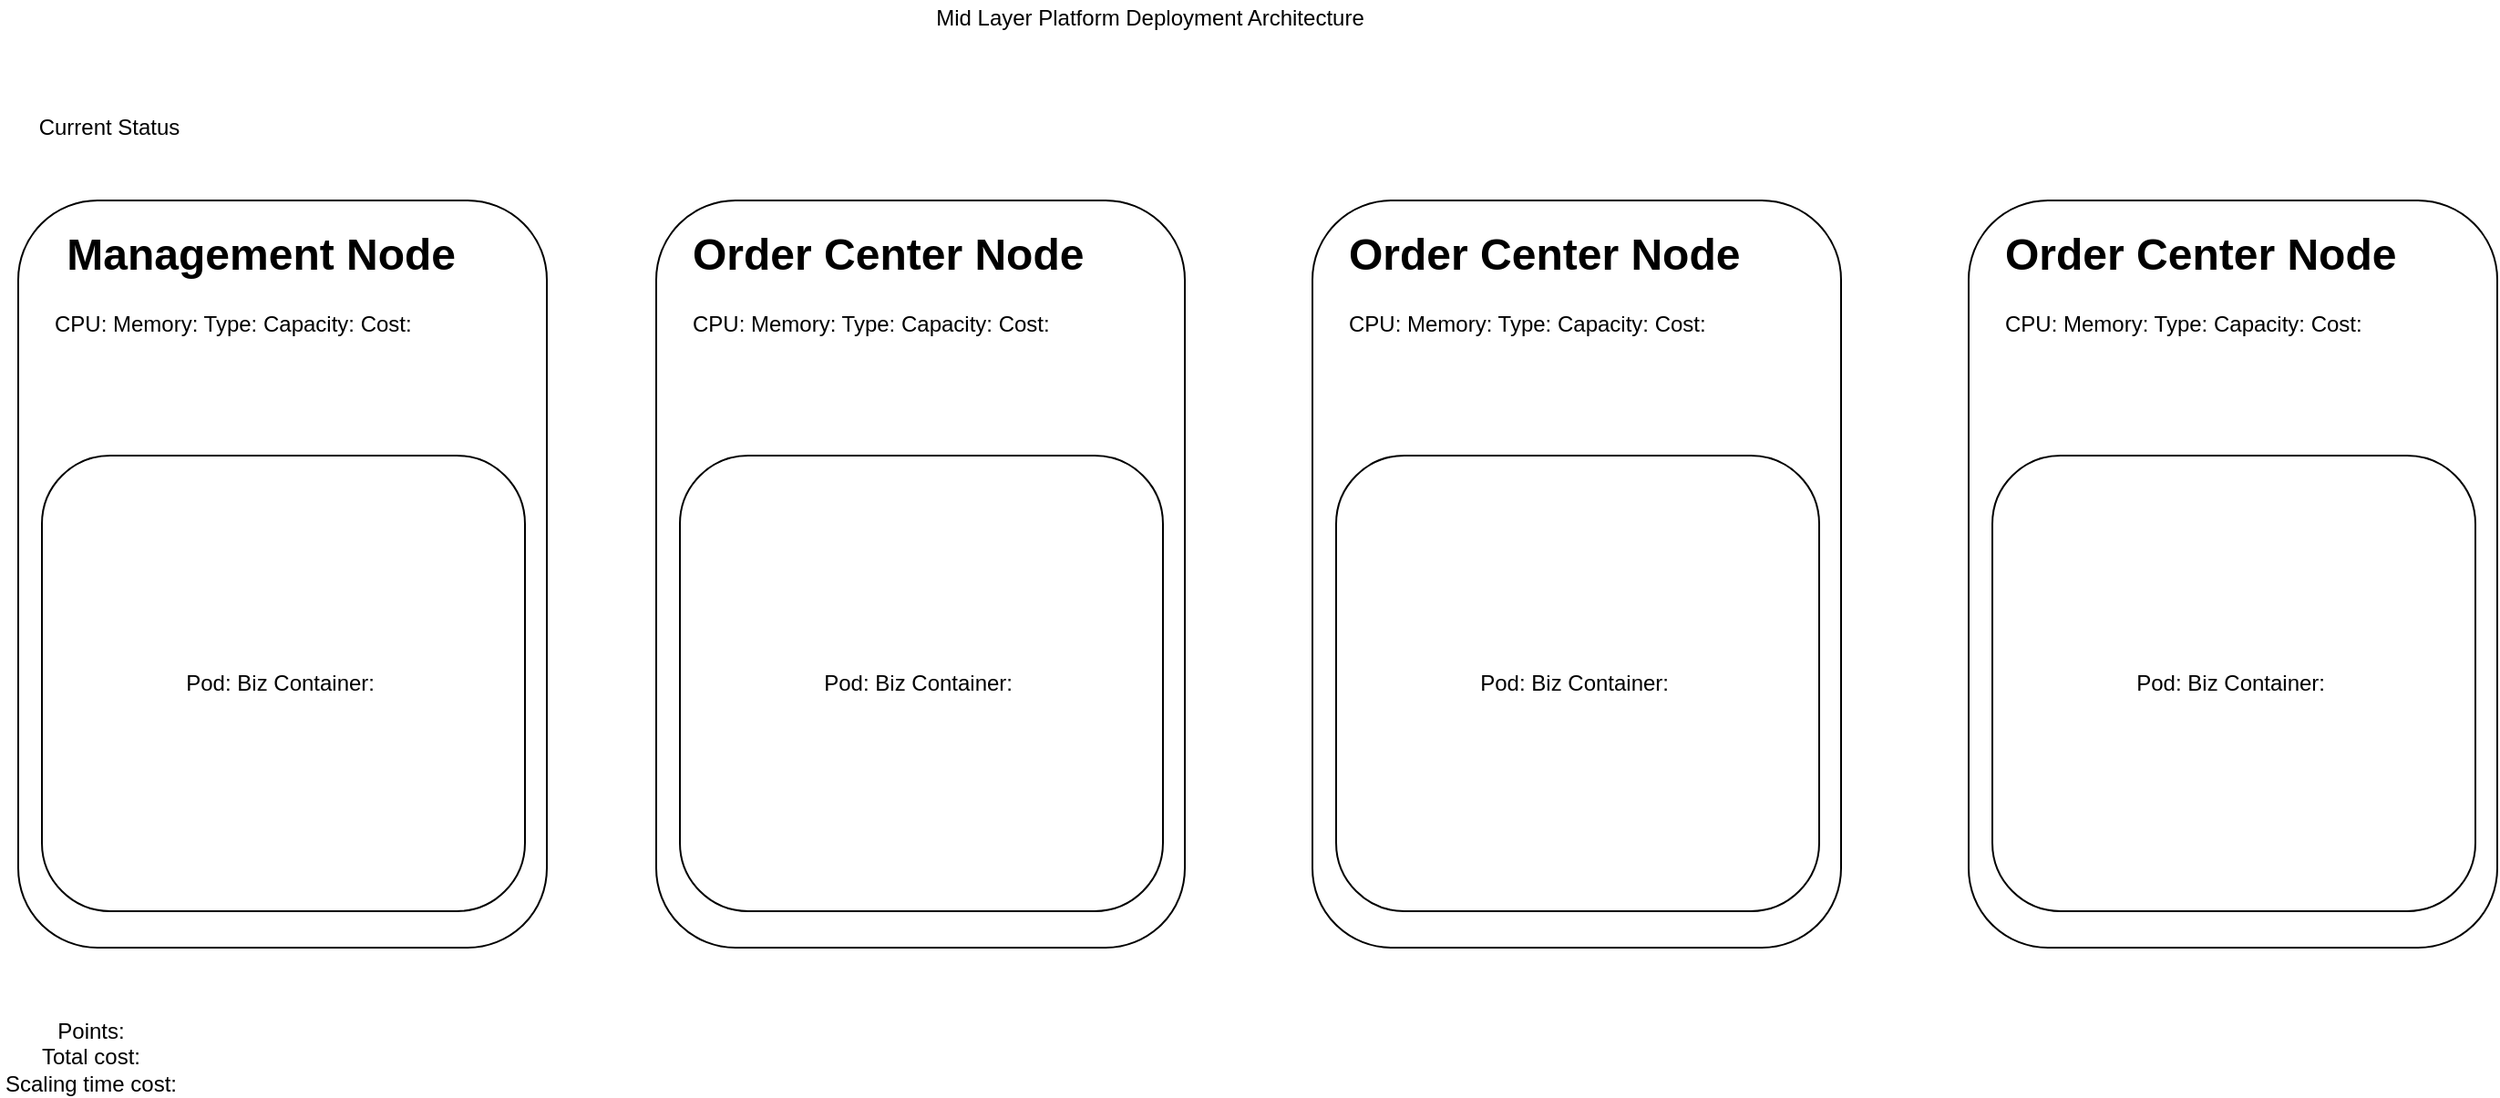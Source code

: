 <mxfile type="github" version="12.1.7" pages="1">
  <diagram id="jTZAZJjFWtf-VRuI2Loa" name="Page-1">
    <mxGraphModel grid="1" dx="2555" dy="818" gridSize="10" guides="1" tooltips="1" connect="1" arrows="1" fold="1" page="1" pageScale="1" pageWidth="827" pageHeight="1169" math="0" shadow="0">
      <root>
        <mxCell id="0"/>
        <mxCell id="1" parent="0"/>
        <mxCell id="CkEfV53mXyZ0E1vWoYt8-1" value="" parent="1" style="rounded=1;whiteSpace=wrap;html=1;" vertex="1">
          <mxGeometry as="geometry" x="110" y="170" width="290" height="410"/>
        </mxCell>
        <mxCell id="CkEfV53mXyZ0E1vWoYt8-2" value="&lt;h1&gt;Order Center Node&lt;/h1&gt;&lt;p&gt;CPU: Memory: Type: Capacity: Cost:&amp;nbsp;&lt;br&gt;&lt;/p&gt;" parent="1" style="text;html=1;strokeColor=none;fillColor=none;spacing=5;spacingTop=-20;whiteSpace=wrap;overflow=hidden;rounded=0;" vertex="1">
          <mxGeometry as="geometry" x="125" y="180" width="225" height="120"/>
        </mxCell>
        <mxCell id="CkEfV53mXyZ0E1vWoYt8-3" value="Pod: Biz Container:&amp;nbsp;" parent="1" style="rounded=1;whiteSpace=wrap;html=1;" vertex="1">
          <mxGeometry as="geometry" x="123" y="310" width="265" height="250"/>
        </mxCell>
        <mxCell id="CkEfV53mXyZ0E1vWoYt8-4" value="Current Status" parent="1" style="text;html=1;strokeColor=none;fillColor=none;align=center;verticalAlign=middle;whiteSpace=wrap;rounded=0;" vertex="1">
          <mxGeometry as="geometry" x="-240" y="120" width="100" height="20"/>
        </mxCell>
        <mxCell id="CkEfV53mXyZ0E1vWoYt8-5" value="Mid Layer Platform Deployment Architecture" parent="1" style="text;html=1;strokeColor=none;fillColor=none;align=center;verticalAlign=middle;whiteSpace=wrap;rounded=0;" vertex="1">
          <mxGeometry as="geometry" x="220" y="60" width="322" height="20"/>
        </mxCell>
        <mxCell id="CkEfV53mXyZ0E1vWoYt8-6" value="Points:&lt;br&gt;Total cost:&lt;br&gt;Scaling time cost:" parent="1" style="text;html=1;strokeColor=none;fillColor=none;align=center;verticalAlign=middle;whiteSpace=wrap;rounded=0;" vertex="1">
          <mxGeometry as="geometry" x="-250" y="630" width="100" height="20"/>
        </mxCell>
        <mxCell id="CkEfV53mXyZ0E1vWoYt8-7" value="" parent="1" style="rounded=1;whiteSpace=wrap;html=1;" vertex="1">
          <mxGeometry as="geometry" x="470" y="170" width="290" height="410"/>
        </mxCell>
        <mxCell id="CkEfV53mXyZ0E1vWoYt8-8" value="&lt;h1&gt;Order Center Node&lt;/h1&gt;&lt;p&gt;CPU: Memory: Type: Capacity: Cost:&amp;nbsp;&lt;br&gt;&lt;/p&gt;" parent="1" style="text;html=1;strokeColor=none;fillColor=none;spacing=5;spacingTop=-20;whiteSpace=wrap;overflow=hidden;rounded=0;" vertex="1">
          <mxGeometry as="geometry" x="485" y="180" width="225" height="120"/>
        </mxCell>
        <mxCell id="CkEfV53mXyZ0E1vWoYt8-9" value="Pod: Biz Container:&amp;nbsp;" parent="1" style="rounded=1;whiteSpace=wrap;html=1;" vertex="1">
          <mxGeometry as="geometry" x="483" y="310" width="265" height="250"/>
        </mxCell>
        <mxCell id="CkEfV53mXyZ0E1vWoYt8-10" value="" parent="1" style="rounded=1;whiteSpace=wrap;html=1;" vertex="1">
          <mxGeometry as="geometry" x="830" y="170" width="290" height="410"/>
        </mxCell>
        <mxCell id="CkEfV53mXyZ0E1vWoYt8-11" value="&lt;h1&gt;Order Center Node&lt;/h1&gt;&lt;p&gt;CPU: Memory: Type: Capacity: Cost:&amp;nbsp;&lt;br&gt;&lt;/p&gt;" parent="1" style="text;html=1;strokeColor=none;fillColor=none;spacing=5;spacingTop=-20;whiteSpace=wrap;overflow=hidden;rounded=0;" vertex="1">
          <mxGeometry as="geometry" x="845" y="180" width="225" height="120"/>
        </mxCell>
        <mxCell id="CkEfV53mXyZ0E1vWoYt8-12" value="Pod: Biz Container:&amp;nbsp;" parent="1" style="rounded=1;whiteSpace=wrap;html=1;" vertex="1">
          <mxGeometry as="geometry" x="843" y="310" width="265" height="250"/>
        </mxCell>
        <mxCell id="CkEfV53mXyZ0E1vWoYt8-13" value="" parent="1" style="rounded=1;whiteSpace=wrap;html=1;" vertex="1">
          <mxGeometry as="geometry" x="-240" y="170" width="290" height="410"/>
        </mxCell>
        <mxCell id="CkEfV53mXyZ0E1vWoYt8-14" value="&lt;h1&gt;&amp;nbsp;Management Node&lt;/h1&gt;&lt;p&gt;CPU: Memory: Type: Capacity: Cost:&amp;nbsp;&lt;br&gt;&lt;/p&gt;" parent="1" style="text;html=1;strokeColor=none;fillColor=none;spacing=5;spacingTop=-20;whiteSpace=wrap;overflow=hidden;rounded=0;" vertex="1">
          <mxGeometry as="geometry" x="-225" y="180" width="235" height="120"/>
        </mxCell>
        <mxCell id="CkEfV53mXyZ0E1vWoYt8-15" value="Pod: Biz Container:&amp;nbsp;" parent="1" style="rounded=1;whiteSpace=wrap;html=1;" vertex="1">
          <mxGeometry as="geometry" x="-227" y="310" width="265" height="250"/>
        </mxCell>
      </root>
    </mxGraphModel>
  </diagram>
</mxfile>
